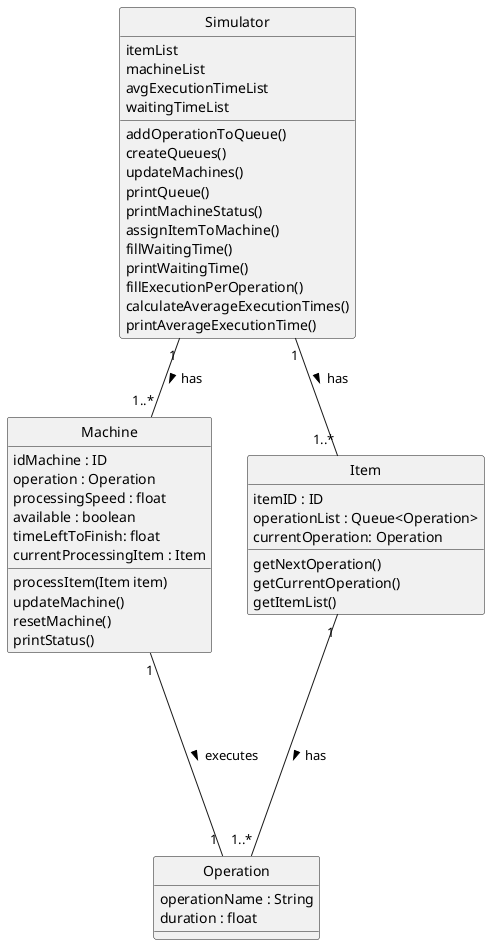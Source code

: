 @startuml
skinparam monochrome true
skinparam packageStyle rectangle
skinparam shadowing false

'left to right direction

skinparam classAttributeIconSize 0

hide circle
'hide methods

'title Domain Model

'class Platform {
'  -description
'}

class Simulator {
    itemList
    machineList
    avgExecutionTimeList
    waitingTimeList
    addOperationToQueue()
    createQueues()
    updateMachines()
    printQueue()
    printMachineStatus()
    assignItemToMachine()
    fillWaitingTime()
    printWaitingTime()
    fillExecutionPerOperation()
    calculateAverageExecutionTimes()
    printAverageExecutionTime()
}

class Operation {
    operationName : String
    duration : float
}

class Machine {
    idMachine : ID
    operation : Operation
    processingSpeed : float
    available : boolean
    timeLeftToFinish: float
    currentProcessingItem : Item
    processItem(Item item)
    updateMachine()
    resetMachine()
    printStatus()
}

class Item {
    itemID : ID
    operationList : Queue<Operation>
    currentOperation: Operation
    getNextOperation()
    getCurrentOperation()
    getItemList()

}

Item "1" ---- "1..*" Operation : has >
Machine "1" ---- "         1" Operation: executes >
Simulator "1" -- "1..*" Item : has >
Simulator "1" -- "1..*" Machine : has >

@enduml